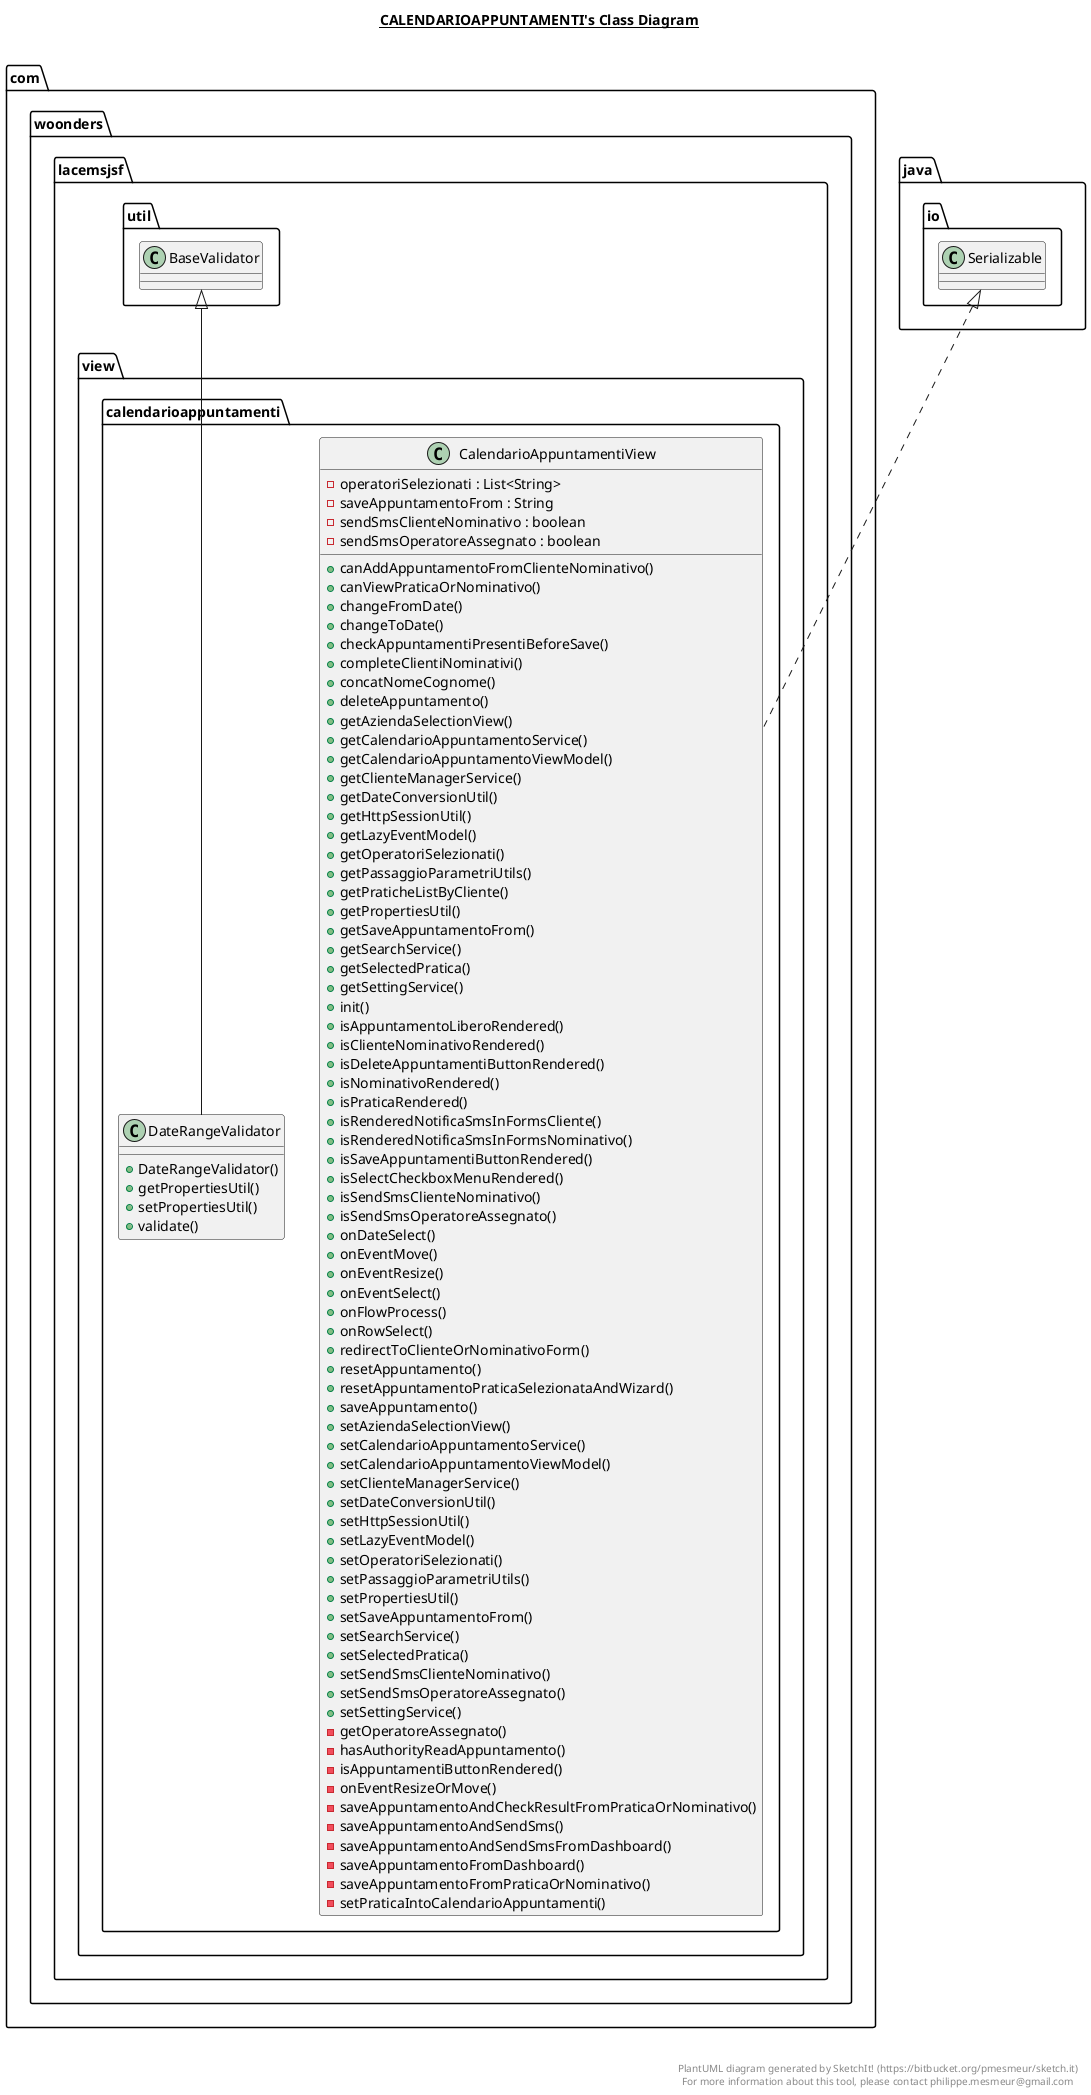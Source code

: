 @startuml

title __CALENDARIOAPPUNTAMENTI's Class Diagram__\n

  namespace com.woonders.lacemsjsf.view.calendarioappuntamenti {
    class com.woonders.lacemsjsf.view.calendarioappuntamenti.CalendarioAppuntamentiView {
        - operatoriSelezionati : List<String>
        - saveAppuntamentoFrom : String
        - sendSmsClienteNominativo : boolean
        - sendSmsOperatoreAssegnato : boolean
        + canAddAppuntamentoFromClienteNominativo()
        + canViewPraticaOrNominativo()
        + changeFromDate()
        + changeToDate()
        + checkAppuntamentiPresentiBeforeSave()
        + completeClientiNominativi()
        + concatNomeCognome()
        + deleteAppuntamento()
        + getAziendaSelectionView()
        + getCalendarioAppuntamentoService()
        + getCalendarioAppuntamentoViewModel()
        + getClienteManagerService()
        + getDateConversionUtil()
        + getHttpSessionUtil()
        + getLazyEventModel()
        + getOperatoriSelezionati()
        + getPassaggioParametriUtils()
        + getPraticheListByCliente()
        + getPropertiesUtil()
        + getSaveAppuntamentoFrom()
        + getSearchService()
        + getSelectedPratica()
        + getSettingService()
        + init()
        + isAppuntamentoLiberoRendered()
        + isClienteNominativoRendered()
        + isDeleteAppuntamentiButtonRendered()
        + isNominativoRendered()
        + isPraticaRendered()
        + isRenderedNotificaSmsInFormsCliente()
        + isRenderedNotificaSmsInFormsNominativo()
        + isSaveAppuntamentiButtonRendered()
        + isSelectCheckboxMenuRendered()
        + isSendSmsClienteNominativo()
        + isSendSmsOperatoreAssegnato()
        + onDateSelect()
        + onEventMove()
        + onEventResize()
        + onEventSelect()
        + onFlowProcess()
        + onRowSelect()
        + redirectToClienteOrNominativoForm()
        + resetAppuntamento()
        + resetAppuntamentoPraticaSelezionataAndWizard()
        + saveAppuntamento()
        + setAziendaSelectionView()
        + setCalendarioAppuntamentoService()
        + setCalendarioAppuntamentoViewModel()
        + setClienteManagerService()
        + setDateConversionUtil()
        + setHttpSessionUtil()
        + setLazyEventModel()
        + setOperatoriSelezionati()
        + setPassaggioParametriUtils()
        + setPropertiesUtil()
        + setSaveAppuntamentoFrom()
        + setSearchService()
        + setSelectedPratica()
        + setSendSmsClienteNominativo()
        + setSendSmsOperatoreAssegnato()
        + setSettingService()
        - getOperatoreAssegnato()
        - hasAuthorityReadAppuntamento()
        - isAppuntamentiButtonRendered()
        - onEventResizeOrMove()
        - saveAppuntamentoAndCheckResultFromPraticaOrNominativo()
        - saveAppuntamentoAndSendSms()
        - saveAppuntamentoAndSendSmsFromDashboard()
        - saveAppuntamentoFromDashboard()
        - saveAppuntamentoFromPraticaOrNominativo()
        - setPraticaIntoCalendarioAppuntamenti()
    }
  }
  

  namespace com.woonders.lacemsjsf.view.calendarioappuntamenti {
    class com.woonders.lacemsjsf.view.calendarioappuntamenti.DateRangeValidator {
        + DateRangeValidator()
        + getPropertiesUtil()
        + setPropertiesUtil()
        + validate()
    }
  }
  

  com.woonders.lacemsjsf.view.calendarioappuntamenti.CalendarioAppuntamentiView .up.|> java.io.Serializable
  com.woonders.lacemsjsf.view.calendarioappuntamenti.DateRangeValidator -up-|> com.woonders.lacemsjsf.util.BaseValidator


right footer


PlantUML diagram generated by SketchIt! (https://bitbucket.org/pmesmeur/sketch.it)
For more information about this tool, please contact philippe.mesmeur@gmail.com
endfooter

@enduml
